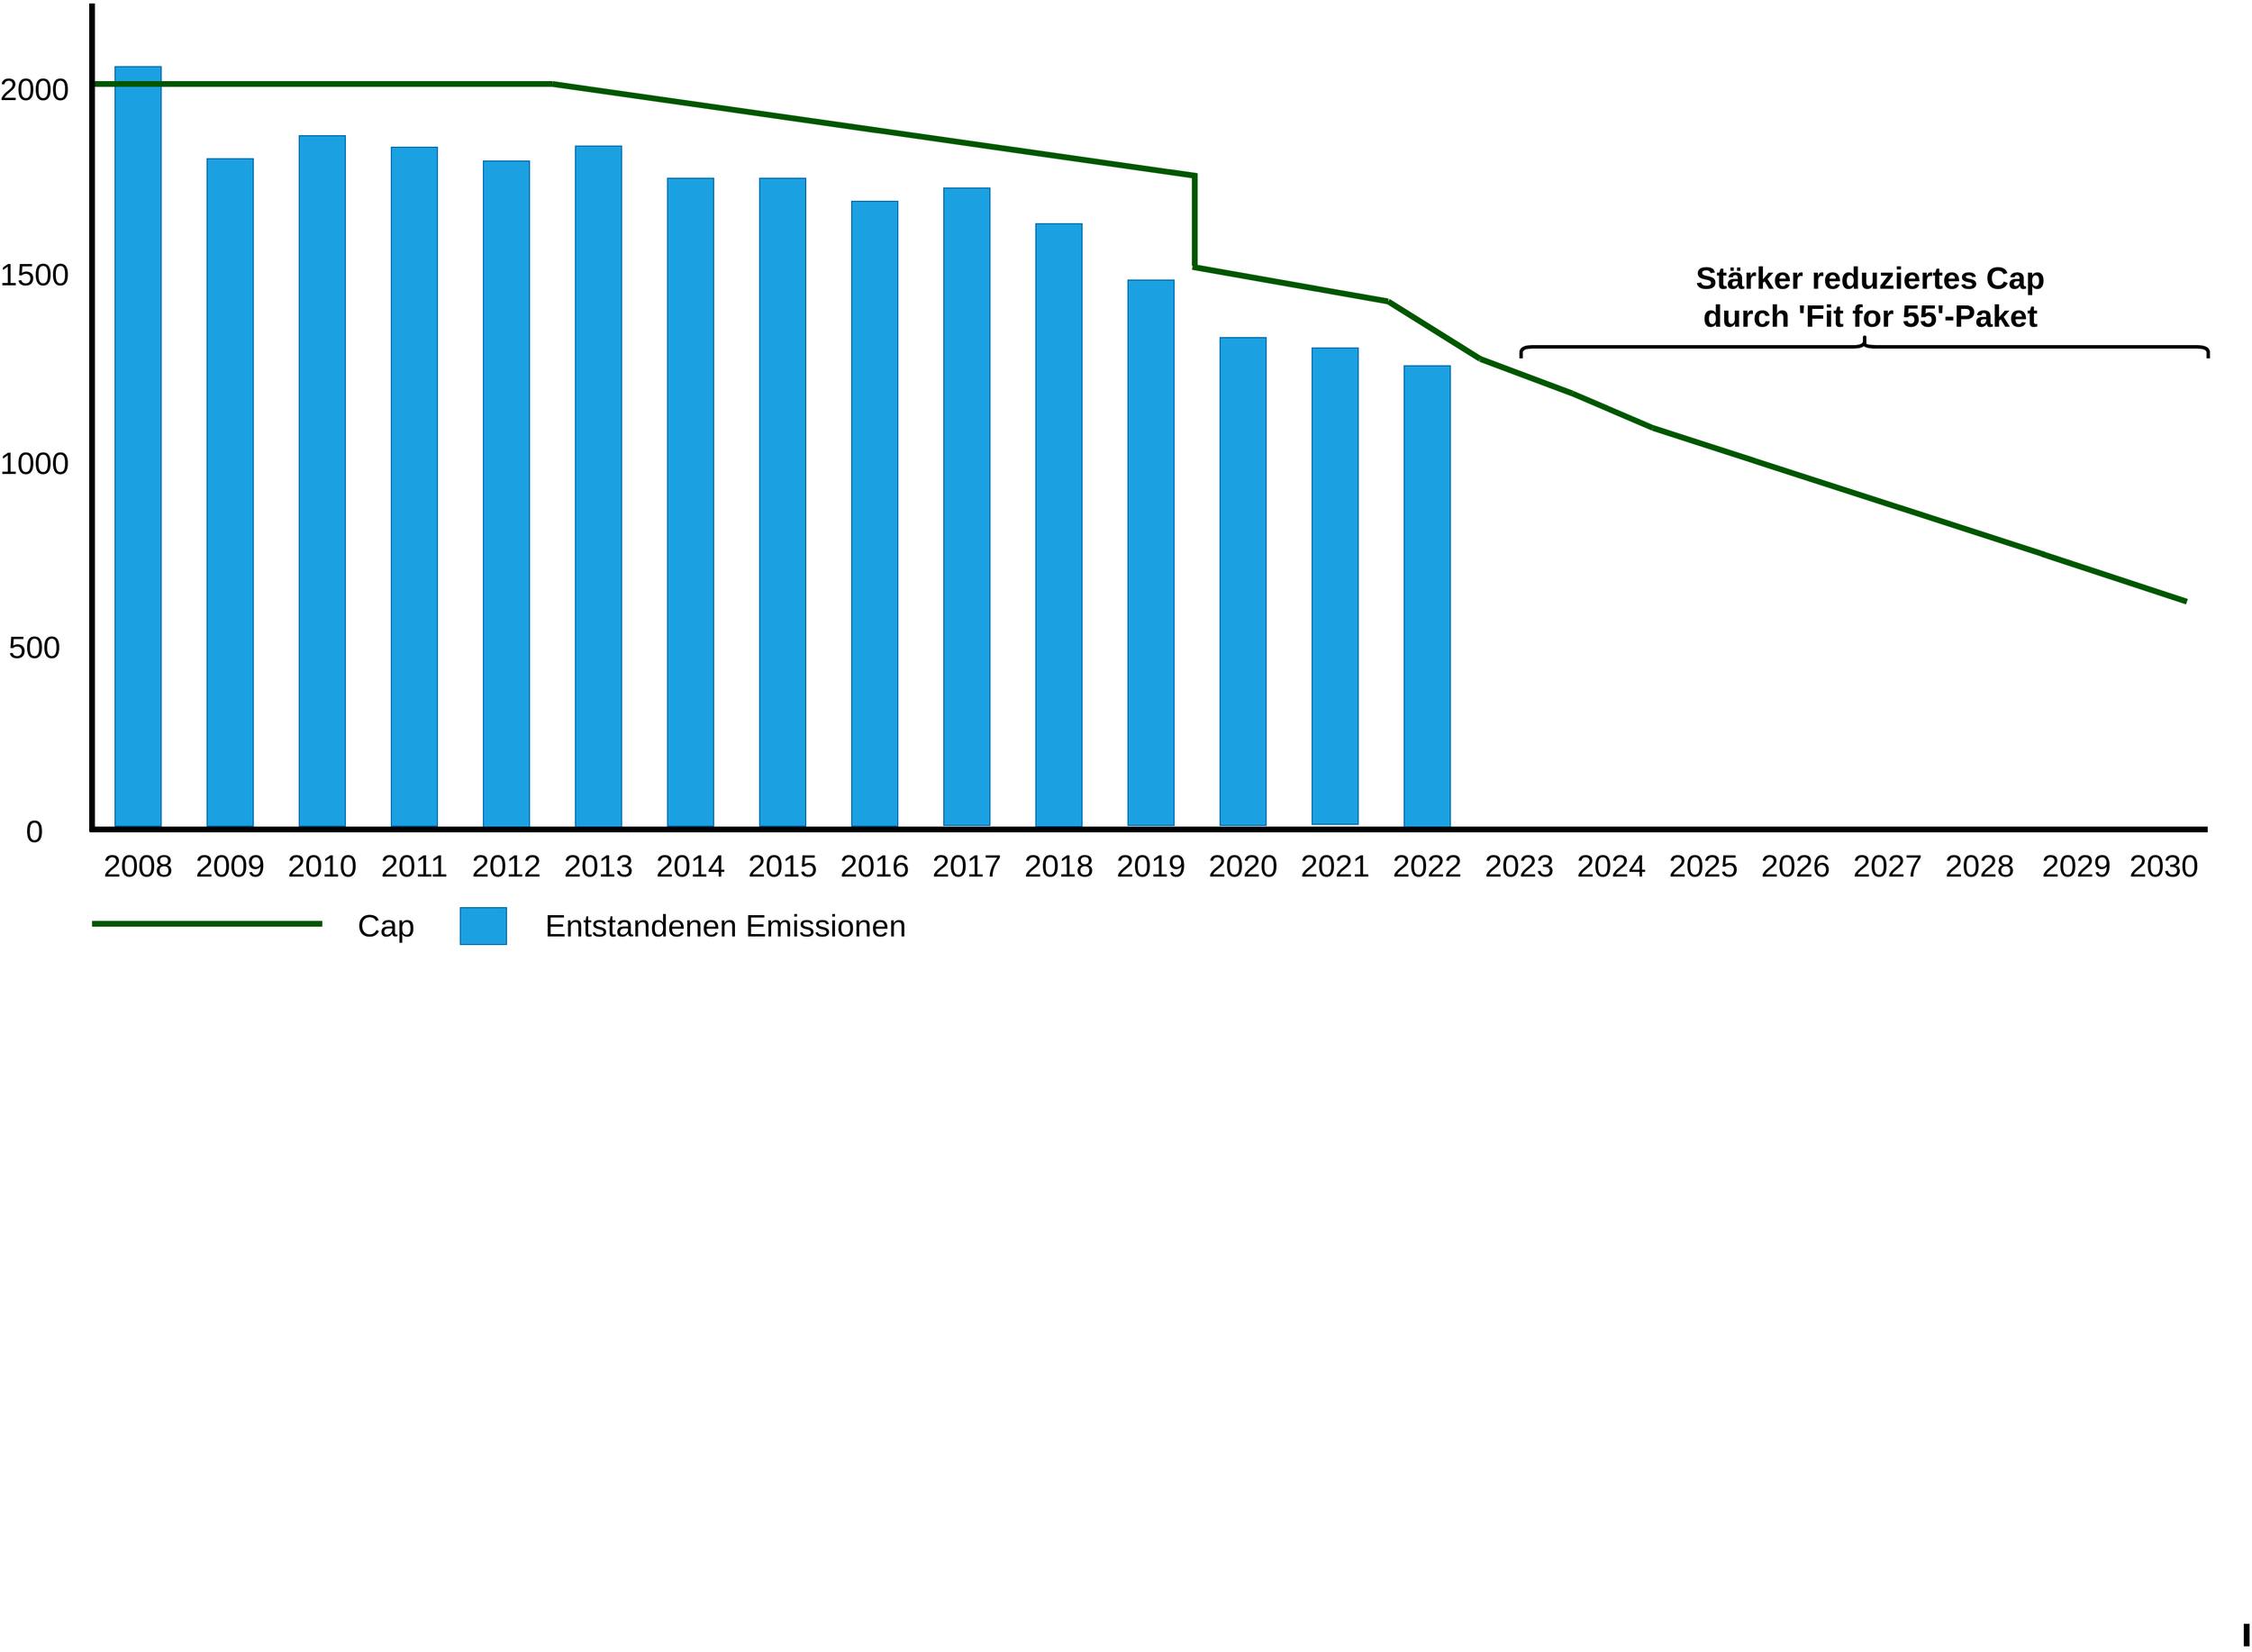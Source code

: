 <mxfile>
    <diagram id="oXMoNzOMTPhYtXM7E0Cl" name="Page-1">
        <mxGraphModel dx="1927" dy="2912" grid="1" gridSize="10" guides="1" tooltips="1" connect="1" arrows="1" fold="1" page="1" pageScale="1" pageWidth="827" pageHeight="1169" math="0" shadow="0">
            <root>
                <mxCell id="0"/>
                <mxCell id="1" parent="0"/>
                <mxCell id="8" value="" style="rounded=0;whiteSpace=wrap;html=1;strokeColor=#006EAF;fillColor=#1ba1e2;fontColor=#ffffff;" vertex="1" parent="1">
                    <mxGeometry x="-20" y="-745" width="40" height="660" as="geometry"/>
                </mxCell>
                <mxCell id="9" value="" style="rounded=0;whiteSpace=wrap;html=1;strokeColor=#006EAF;fillColor=#1ba1e2;fontColor=#ffffff;" vertex="1" parent="1">
                    <mxGeometry x="60" y="-665" width="40" height="580" as="geometry"/>
                </mxCell>
                <mxCell id="10" value="" style="rounded=0;whiteSpace=wrap;html=1;strokeColor=#006EAF;fillColor=#1ba1e2;fontColor=#ffffff;" vertex="1" parent="1">
                    <mxGeometry x="140" y="-685" width="40" height="600" as="geometry"/>
                </mxCell>
                <mxCell id="12" value="" style="rounded=0;whiteSpace=wrap;html=1;strokeColor=#006EAF;fillColor=#1ba1e2;fontColor=#ffffff;" vertex="1" parent="1">
                    <mxGeometry x="220" y="-675" width="40" height="590" as="geometry"/>
                </mxCell>
                <mxCell id="13" value="" style="rounded=0;whiteSpace=wrap;html=1;strokeColor=#006EAF;fillColor=#1ba1e2;fontColor=#ffffff;" vertex="1" parent="1">
                    <mxGeometry x="300" y="-663" width="40" height="580" as="geometry"/>
                </mxCell>
                <mxCell id="14" value="" style="rounded=0;whiteSpace=wrap;html=1;strokeColor=#006EAF;fillColor=#1ba1e2;fontColor=#ffffff;" vertex="1" parent="1">
                    <mxGeometry x="380" y="-676" width="40" height="593" as="geometry"/>
                </mxCell>
                <mxCell id="15" value="" style="rounded=0;whiteSpace=wrap;html=1;strokeColor=#006EAF;fillColor=#1ba1e2;fontColor=#ffffff;" vertex="1" parent="1">
                    <mxGeometry x="460" y="-648" width="40" height="563" as="geometry"/>
                </mxCell>
                <mxCell id="16" value="" style="rounded=0;whiteSpace=wrap;html=1;strokeColor=#006EAF;fillColor=#1ba1e2;fontColor=#ffffff;" vertex="1" parent="1">
                    <mxGeometry x="540" y="-648" width="40" height="563" as="geometry"/>
                </mxCell>
                <mxCell id="17" value="" style="rounded=0;whiteSpace=wrap;html=1;strokeColor=#006EAF;fillColor=#1ba1e2;fontColor=#ffffff;" vertex="1" parent="1">
                    <mxGeometry x="620" y="-628" width="40" height="543" as="geometry"/>
                </mxCell>
                <mxCell id="18" value="" style="rounded=0;whiteSpace=wrap;html=1;strokeColor=#006EAF;fillColor=#1ba1e2;fontColor=#ffffff;" vertex="1" parent="1">
                    <mxGeometry x="700" y="-639.5" width="40" height="554" as="geometry"/>
                </mxCell>
                <mxCell id="19" value="" style="rounded=0;whiteSpace=wrap;html=1;strokeColor=#006EAF;fillColor=#1ba1e2;fontColor=#ffffff;" vertex="1" parent="1">
                    <mxGeometry x="780" y="-608.5" width="40" height="524" as="geometry"/>
                </mxCell>
                <mxCell id="20" value="" style="rounded=0;whiteSpace=wrap;html=1;strokeColor=#006EAF;fillColor=#1ba1e2;fontColor=#ffffff;" vertex="1" parent="1">
                    <mxGeometry x="860" y="-559.5" width="40" height="474" as="geometry"/>
                </mxCell>
                <mxCell id="21" value="" style="rounded=0;whiteSpace=wrap;html=1;strokeColor=#006EAF;fillColor=#1ba1e2;fontColor=#ffffff;" vertex="1" parent="1">
                    <mxGeometry x="940" y="-509.5" width="40" height="424" as="geometry"/>
                </mxCell>
                <mxCell id="22" value="" style="rounded=0;whiteSpace=wrap;html=1;strokeColor=#006EAF;fillColor=#1ba1e2;fontColor=#ffffff;" vertex="1" parent="1">
                    <mxGeometry x="1020" y="-500.5" width="40" height="414" as="geometry"/>
                </mxCell>
                <mxCell id="24" value="" style="rounded=0;whiteSpace=wrap;html=1;strokeColor=#006EAF;fillColor=#1ba1e2;fontColor=#ffffff;" vertex="1" parent="1">
                    <mxGeometry x="1100" y="-485" width="40" height="402" as="geometry"/>
                </mxCell>
                <mxCell id="26" value="" style="endArrow=none;html=1;strokeWidth=5;" edge="1" parent="1">
                    <mxGeometry width="50" height="50" relative="1" as="geometry">
                        <mxPoint x="1831.88" y="608.466" as="sourcePoint"/>
                        <mxPoint x="1831.88" y="628.082" as="targetPoint"/>
                    </mxGeometry>
                </mxCell>
                <mxCell id="29" value="" style="endArrow=none;html=1;strokeWidth=5;fillColor=#008a00;strokeColor=#005700;" edge="1" parent="1">
                    <mxGeometry width="50" height="50" relative="1" as="geometry">
                        <mxPoint x="-40" y="-730" as="sourcePoint"/>
                        <mxPoint x="360" y="-730" as="targetPoint"/>
                    </mxGeometry>
                </mxCell>
                <mxCell id="30" value="" style="endArrow=none;html=1;strokeWidth=5;fillColor=#008a00;strokeColor=#005700;" edge="1" parent="1">
                    <mxGeometry width="50" height="50" relative="1" as="geometry">
                        <mxPoint x="360" y="-730" as="sourcePoint"/>
                        <mxPoint x="920" y="-650" as="targetPoint"/>
                    </mxGeometry>
                </mxCell>
                <mxCell id="31" value="" style="endArrow=none;html=1;strokeWidth=5;fillColor=#008a00;strokeColor=#005700;" edge="1" parent="1">
                    <mxGeometry width="50" height="50" relative="1" as="geometry">
                        <mxPoint x="918" y="-652" as="sourcePoint"/>
                        <mxPoint x="918" y="-572" as="targetPoint"/>
                    </mxGeometry>
                </mxCell>
                <mxCell id="35" value="" style="endArrow=none;html=1;strokeWidth=5;fillColor=#008a00;strokeColor=#005700;" edge="1" parent="1">
                    <mxGeometry width="50" height="50" relative="1" as="geometry">
                        <mxPoint x="1086" y="-541" as="sourcePoint"/>
                        <mxPoint x="916" y="-571" as="targetPoint"/>
                    </mxGeometry>
                </mxCell>
                <mxCell id="36" value="" style="endArrow=none;html=1;strokeWidth=5;fillColor=#008a00;strokeColor=#005700;" edge="1" parent="1">
                    <mxGeometry width="50" height="50" relative="1" as="geometry">
                        <mxPoint x="1166" y="-491" as="sourcePoint"/>
                        <mxPoint x="1086" y="-541" as="targetPoint"/>
                    </mxGeometry>
                </mxCell>
                <mxCell id="37" value="" style="endArrow=none;html=1;strokeWidth=5;fillColor=#008a00;strokeColor=#005700;" edge="1" parent="1">
                    <mxGeometry width="50" height="50" relative="1" as="geometry">
                        <mxPoint x="1246" y="-461" as="sourcePoint"/>
                        <mxPoint x="1166" y="-491" as="targetPoint"/>
                    </mxGeometry>
                </mxCell>
                <mxCell id="38" value="" style="endArrow=none;html=1;strokeWidth=5;fillColor=#008a00;strokeColor=#005700;" edge="1" parent="1">
                    <mxGeometry width="50" height="50" relative="1" as="geometry">
                        <mxPoint x="1316" y="-431" as="sourcePoint"/>
                        <mxPoint x="1246" y="-461" as="targetPoint"/>
                    </mxGeometry>
                </mxCell>
                <mxCell id="39" value="" style="endArrow=none;html=1;strokeWidth=5;fillColor=#008a00;strokeColor=#005700;" edge="1" parent="1">
                    <mxGeometry width="50" height="50" relative="1" as="geometry">
                        <mxPoint x="1656" y="-321" as="sourcePoint"/>
                        <mxPoint x="1316" y="-431" as="targetPoint"/>
                    </mxGeometry>
                </mxCell>
                <mxCell id="40" value="&lt;font style=&quot;font-size: 27px;&quot;&gt;0&lt;/font&gt;" style="text;html=1;strokeColor=none;fillColor=none;align=center;verticalAlign=middle;whiteSpace=wrap;rounded=0;" vertex="1" parent="1">
                    <mxGeometry x="-120" y="-100" width="60" height="40" as="geometry"/>
                </mxCell>
                <mxCell id="41" value="&lt;font style=&quot;font-size: 27px;&quot;&gt;500&lt;/font&gt;" style="text;html=1;strokeColor=none;fillColor=none;align=center;verticalAlign=middle;whiteSpace=wrap;rounded=0;" vertex="1" parent="1">
                    <mxGeometry x="-120" y="-260" width="60" height="40" as="geometry"/>
                </mxCell>
                <mxCell id="42" value="&lt;font style=&quot;font-size: 27px;&quot;&gt;1000&lt;/font&gt;" style="text;html=1;strokeColor=none;fillColor=none;align=center;verticalAlign=middle;whiteSpace=wrap;rounded=0;" vertex="1" parent="1">
                    <mxGeometry x="-120" y="-420" width="60" height="40" as="geometry"/>
                </mxCell>
                <mxCell id="43" value="&lt;font style=&quot;font-size: 27px;&quot;&gt;1500&lt;/font&gt;" style="text;html=1;strokeColor=none;fillColor=none;align=center;verticalAlign=middle;whiteSpace=wrap;rounded=0;" vertex="1" parent="1">
                    <mxGeometry x="-120" y="-584.5" width="60" height="40" as="geometry"/>
                </mxCell>
                <mxCell id="44" value="&lt;font style=&quot;font-size: 27px;&quot;&gt;2000&lt;/font&gt;" style="text;html=1;strokeColor=none;fillColor=none;align=center;verticalAlign=middle;whiteSpace=wrap;rounded=0;" vertex="1" parent="1">
                    <mxGeometry x="-120" y="-745" width="60" height="40" as="geometry"/>
                </mxCell>
                <mxCell id="45" value="&lt;font style=&quot;font-size: 27px;&quot;&gt;2008&lt;/font&gt;" style="text;html=1;strokeColor=none;fillColor=none;align=center;verticalAlign=middle;whiteSpace=wrap;rounded=0;" vertex="1" parent="1">
                    <mxGeometry x="-30" y="-70" width="60" height="40" as="geometry"/>
                </mxCell>
                <mxCell id="46" value="&lt;font style=&quot;font-size: 27px;&quot;&gt;2009&lt;/font&gt;" style="text;html=1;strokeColor=none;fillColor=none;align=center;verticalAlign=middle;whiteSpace=wrap;rounded=0;" vertex="1" parent="1">
                    <mxGeometry x="50" y="-70" width="60" height="40" as="geometry"/>
                </mxCell>
                <mxCell id="48" value="&lt;font style=&quot;font-size: 27px;&quot;&gt;2010&lt;/font&gt;" style="text;html=1;strokeColor=none;fillColor=none;align=center;verticalAlign=middle;whiteSpace=wrap;rounded=0;" vertex="1" parent="1">
                    <mxGeometry x="130" y="-70" width="60" height="40" as="geometry"/>
                </mxCell>
                <mxCell id="49" value="&lt;font style=&quot;font-size: 27px;&quot;&gt;2011&lt;/font&gt;" style="text;html=1;strokeColor=none;fillColor=none;align=center;verticalAlign=middle;whiteSpace=wrap;rounded=0;" vertex="1" parent="1">
                    <mxGeometry x="210" y="-70" width="60" height="40" as="geometry"/>
                </mxCell>
                <mxCell id="50" value="&lt;font style=&quot;font-size: 27px;&quot;&gt;2012&lt;/font&gt;" style="text;html=1;strokeColor=none;fillColor=none;align=center;verticalAlign=middle;whiteSpace=wrap;rounded=0;" vertex="1" parent="1">
                    <mxGeometry x="290" y="-70" width="60" height="40" as="geometry"/>
                </mxCell>
                <mxCell id="51" value="&lt;font style=&quot;font-size: 27px;&quot;&gt;2013&lt;/font&gt;" style="text;html=1;strokeColor=none;fillColor=none;align=center;verticalAlign=middle;whiteSpace=wrap;rounded=0;" vertex="1" parent="1">
                    <mxGeometry x="370" y="-70" width="60" height="40" as="geometry"/>
                </mxCell>
                <mxCell id="52" value="&lt;font style=&quot;font-size: 27px;&quot;&gt;2014&lt;/font&gt;" style="text;html=1;strokeColor=none;fillColor=none;align=center;verticalAlign=middle;whiteSpace=wrap;rounded=0;" vertex="1" parent="1">
                    <mxGeometry x="450" y="-70" width="60" height="40" as="geometry"/>
                </mxCell>
                <mxCell id="53" value="&lt;font style=&quot;font-size: 27px;&quot;&gt;2015&lt;/font&gt;" style="text;html=1;strokeColor=none;fillColor=none;align=center;verticalAlign=middle;whiteSpace=wrap;rounded=0;" vertex="1" parent="1">
                    <mxGeometry x="530" y="-70" width="60" height="40" as="geometry"/>
                </mxCell>
                <mxCell id="54" value="&lt;font style=&quot;font-size: 27px;&quot;&gt;2016&lt;/font&gt;" style="text;html=1;strokeColor=none;fillColor=none;align=center;verticalAlign=middle;whiteSpace=wrap;rounded=0;" vertex="1" parent="1">
                    <mxGeometry x="610" y="-70" width="60" height="40" as="geometry"/>
                </mxCell>
                <mxCell id="55" value="&lt;font style=&quot;font-size: 27px;&quot;&gt;2017&lt;/font&gt;" style="text;html=1;strokeColor=none;fillColor=none;align=center;verticalAlign=middle;whiteSpace=wrap;rounded=0;" vertex="1" parent="1">
                    <mxGeometry x="690" y="-70" width="60" height="40" as="geometry"/>
                </mxCell>
                <mxCell id="56" value="&lt;font style=&quot;font-size: 27px;&quot;&gt;2018&lt;/font&gt;" style="text;html=1;strokeColor=none;fillColor=none;align=center;verticalAlign=middle;whiteSpace=wrap;rounded=0;" vertex="1" parent="1">
                    <mxGeometry x="770" y="-70" width="60" height="40" as="geometry"/>
                </mxCell>
                <mxCell id="57" value="&lt;font style=&quot;font-size: 27px;&quot;&gt;2019&lt;/font&gt;" style="text;html=1;strokeColor=none;fillColor=none;align=center;verticalAlign=middle;whiteSpace=wrap;rounded=0;" vertex="1" parent="1">
                    <mxGeometry x="850" y="-70" width="60" height="40" as="geometry"/>
                </mxCell>
                <mxCell id="58" value="&lt;font style=&quot;font-size: 27px;&quot;&gt;2020&lt;/font&gt;" style="text;html=1;strokeColor=none;fillColor=none;align=center;verticalAlign=middle;whiteSpace=wrap;rounded=0;" vertex="1" parent="1">
                    <mxGeometry x="930" y="-70" width="60" height="40" as="geometry"/>
                </mxCell>
                <mxCell id="59" value="&lt;font style=&quot;font-size: 27px;&quot;&gt;2021&lt;/font&gt;" style="text;html=1;strokeColor=none;fillColor=none;align=center;verticalAlign=middle;whiteSpace=wrap;rounded=0;" vertex="1" parent="1">
                    <mxGeometry x="1010" y="-70" width="60" height="40" as="geometry"/>
                </mxCell>
                <mxCell id="60" value="&lt;font style=&quot;font-size: 27px;&quot;&gt;2022&lt;/font&gt;" style="text;html=1;strokeColor=none;fillColor=none;align=center;verticalAlign=middle;whiteSpace=wrap;rounded=0;" vertex="1" parent="1">
                    <mxGeometry x="1090" y="-70" width="60" height="40" as="geometry"/>
                </mxCell>
                <mxCell id="62" value="&lt;font style=&quot;font-size: 27px;&quot;&gt;2023&lt;/font&gt;" style="text;html=1;strokeColor=none;fillColor=none;align=center;verticalAlign=middle;whiteSpace=wrap;rounded=0;" vertex="1" parent="1">
                    <mxGeometry x="1170" y="-70" width="60" height="40" as="geometry"/>
                </mxCell>
                <mxCell id="63" value="&lt;font style=&quot;font-size: 27px;&quot;&gt;2024&lt;/font&gt;" style="text;html=1;strokeColor=none;fillColor=none;align=center;verticalAlign=middle;whiteSpace=wrap;rounded=0;" vertex="1" parent="1">
                    <mxGeometry x="1250" y="-70" width="60" height="40" as="geometry"/>
                </mxCell>
                <mxCell id="64" value="&lt;font style=&quot;font-size: 27px;&quot;&gt;2025&lt;/font&gt;" style="text;html=1;strokeColor=none;fillColor=none;align=center;verticalAlign=middle;whiteSpace=wrap;rounded=0;" vertex="1" parent="1">
                    <mxGeometry x="1330" y="-70" width="60" height="40" as="geometry"/>
                </mxCell>
                <mxCell id="65" value="&lt;font style=&quot;font-size: 27px;&quot;&gt;2026&lt;/font&gt;" style="text;html=1;strokeColor=none;fillColor=none;align=center;verticalAlign=middle;whiteSpace=wrap;rounded=0;" vertex="1" parent="1">
                    <mxGeometry x="1410" y="-70" width="60" height="40" as="geometry"/>
                </mxCell>
                <mxCell id="66" value="&lt;font style=&quot;font-size: 27px;&quot;&gt;2027&lt;/font&gt;" style="text;html=1;strokeColor=none;fillColor=none;align=center;verticalAlign=middle;whiteSpace=wrap;rounded=0;" vertex="1" parent="1">
                    <mxGeometry x="1490" y="-70" width="60" height="40" as="geometry"/>
                </mxCell>
                <mxCell id="67" value="&lt;font style=&quot;font-size: 27px;&quot;&gt;2028&lt;/font&gt;" style="text;html=1;strokeColor=none;fillColor=none;align=center;verticalAlign=middle;whiteSpace=wrap;rounded=0;" vertex="1" parent="1">
                    <mxGeometry x="1570" y="-70" width="60" height="40" as="geometry"/>
                </mxCell>
                <mxCell id="68" value="&lt;font style=&quot;font-size: 27px;&quot;&gt;2029&lt;/font&gt;" style="text;html=1;strokeColor=none;fillColor=none;align=center;verticalAlign=middle;whiteSpace=wrap;rounded=0;" vertex="1" parent="1">
                    <mxGeometry x="1654" y="-70" width="60" height="40" as="geometry"/>
                </mxCell>
                <mxCell id="69" value="&lt;font style=&quot;font-size: 27px;&quot;&gt;2030&lt;/font&gt;" style="text;html=1;strokeColor=none;fillColor=none;align=center;verticalAlign=middle;whiteSpace=wrap;rounded=0;" vertex="1" parent="1">
                    <mxGeometry x="1730" y="-70" width="60" height="40" as="geometry"/>
                </mxCell>
                <mxCell id="70" value="" style="endArrow=none;html=1;strokeWidth=5;fillColor=#008a00;strokeColor=#005700;" edge="1" parent="1">
                    <mxGeometry width="50" height="50" relative="1" as="geometry">
                        <mxPoint x="1780" y="-280" as="sourcePoint"/>
                        <mxPoint x="1654" y="-321.5" as="targetPoint"/>
                    </mxGeometry>
                </mxCell>
                <mxCell id="71" value="" style="shape=curlyBracket;whiteSpace=wrap;html=1;rounded=1;flipH=1;labelPosition=right;verticalLabelPosition=middle;align=left;verticalAlign=middle;fontSize=27;strokeWidth=3;rotation=-90;" vertex="1" parent="1">
                    <mxGeometry x="1490" y="-800" width="20" height="597" as="geometry"/>
                </mxCell>
                <mxCell id="72" value="Stärker reduziertes Cap durch 'Fit for 55'-Paket" style="text;html=1;strokeColor=none;fillColor=none;align=center;verticalAlign=middle;whiteSpace=wrap;rounded=0;strokeWidth=3;fontSize=27;fontStyle=1" vertex="1" parent="1">
                    <mxGeometry x="1350" y="-560.5" width="310" height="30" as="geometry"/>
                </mxCell>
                <mxCell id="73" value="" style="endArrow=none;html=1;strokeWidth=5;fillColor=#008a00;strokeColor=#005700;" edge="1" parent="1">
                    <mxGeometry width="50" height="50" relative="1" as="geometry">
                        <mxPoint x="160" as="sourcePoint"/>
                        <mxPoint x="-40" as="targetPoint"/>
                    </mxGeometry>
                </mxCell>
                <mxCell id="74" value="Cap" style="text;html=1;align=center;verticalAlign=middle;resizable=0;points=[];autosize=1;strokeColor=none;fillColor=none;fontSize=27;strokeWidth=3;" vertex="1" parent="1">
                    <mxGeometry x="180" y="-23" width="70" height="50" as="geometry"/>
                </mxCell>
                <mxCell id="75" value="" style="rounded=0;whiteSpace=wrap;html=1;strokeColor=#006EAF;fillColor=#1ba1e2;fontColor=#ffffff;" vertex="1" parent="1">
                    <mxGeometry x="280" y="-14" width="40" height="32" as="geometry"/>
                </mxCell>
                <mxCell id="76" value="Entstandenen Emissionen" style="text;html=1;align=center;verticalAlign=middle;resizable=0;points=[];autosize=1;strokeColor=none;fillColor=none;fontSize=27;strokeWidth=3;" vertex="1" parent="1">
                    <mxGeometry x="340" y="-23" width="340" height="50" as="geometry"/>
                </mxCell>
                <mxCell id="7" value="" style="endArrow=none;html=1;strokeWidth=5;" edge="1" parent="1">
                    <mxGeometry width="50" height="50" relative="1" as="geometry">
                        <mxPoint x="1798" y="-82" as="sourcePoint"/>
                        <mxPoint x="-42" y="-82" as="targetPoint"/>
                    </mxGeometry>
                </mxCell>
                <mxCell id="6" value="" style="endArrow=none;html=1;strokeWidth=5;" edge="1" parent="1">
                    <mxGeometry width="50" height="50" relative="1" as="geometry">
                        <mxPoint x="-40" y="-800" as="sourcePoint"/>
                        <mxPoint x="-40" y="-80" as="targetPoint"/>
                    </mxGeometry>
                </mxCell>
            </root>
        </mxGraphModel>
    </diagram>
</mxfile>